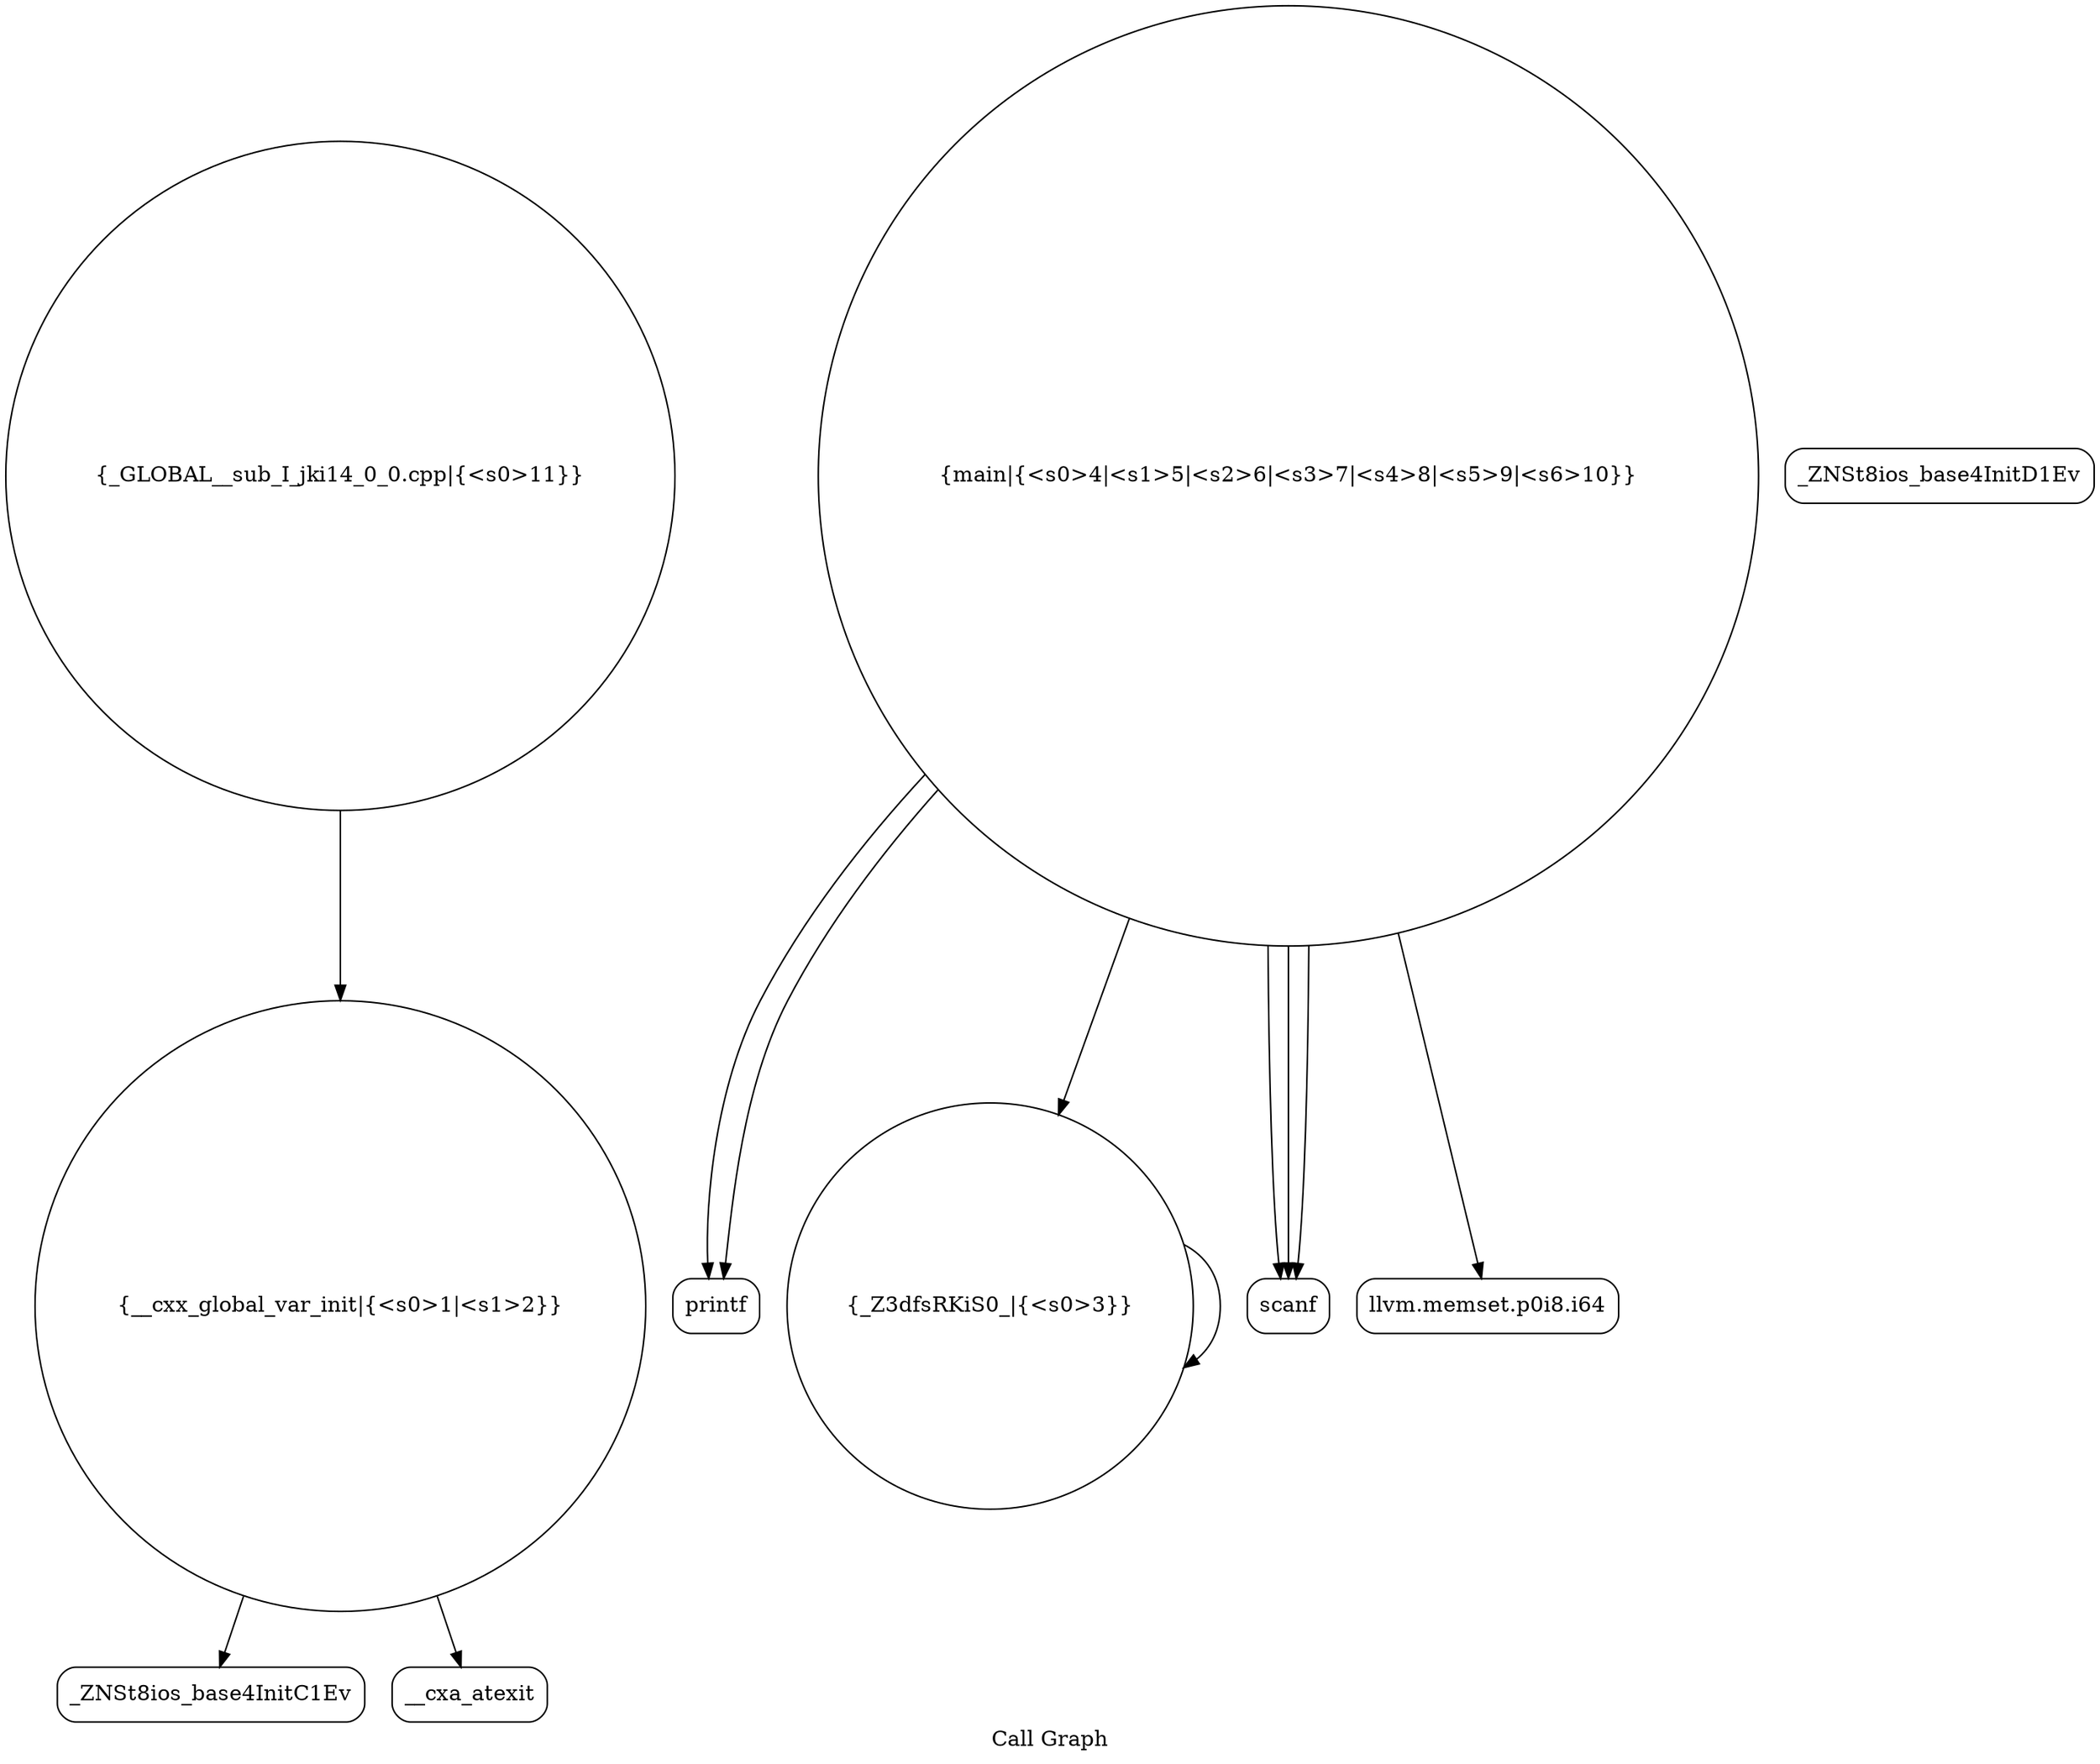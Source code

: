 digraph "Call Graph" {
	label="Call Graph";

	Node0x55cf920de3d0 [shape=record,shape=circle,label="{__cxx_global_var_init|{<s0>1|<s1>2}}"];
	Node0x55cf920de3d0:s0 -> Node0x55cf920de860[color=black];
	Node0x55cf920de3d0:s1 -> Node0x55cf920de960[color=black];
	Node0x55cf920deb60 [shape=record,shape=Mrecord,label="{printf}"];
	Node0x55cf920de8e0 [shape=record,shape=Mrecord,label="{_ZNSt8ios_base4InitD1Ev}"];
	Node0x55cf920dec60 [shape=record,shape=circle,label="{_GLOBAL__sub_I_jki14_0_0.cpp|{<s0>11}}"];
	Node0x55cf920dec60:s0 -> Node0x55cf920de3d0[color=black];
	Node0x55cf920de9e0 [shape=record,shape=circle,label="{_Z3dfsRKiS0_|{<s0>3}}"];
	Node0x55cf920de9e0:s0 -> Node0x55cf920de9e0[color=black];
	Node0x55cf920deae0 [shape=record,shape=Mrecord,label="{scanf}"];
	Node0x55cf920de860 [shape=record,shape=Mrecord,label="{_ZNSt8ios_base4InitC1Ev}"];
	Node0x55cf920debe0 [shape=record,shape=Mrecord,label="{llvm.memset.p0i8.i64}"];
	Node0x55cf920de960 [shape=record,shape=Mrecord,label="{__cxa_atexit}"];
	Node0x55cf920dea60 [shape=record,shape=circle,label="{main|{<s0>4|<s1>5|<s2>6|<s3>7|<s4>8|<s5>9|<s6>10}}"];
	Node0x55cf920dea60:s0 -> Node0x55cf920deae0[color=black];
	Node0x55cf920dea60:s1 -> Node0x55cf920deb60[color=black];
	Node0x55cf920dea60:s2 -> Node0x55cf920deae0[color=black];
	Node0x55cf920dea60:s3 -> Node0x55cf920deae0[color=black];
	Node0x55cf920dea60:s4 -> Node0x55cf920debe0[color=black];
	Node0x55cf920dea60:s5 -> Node0x55cf920de9e0[color=black];
	Node0x55cf920dea60:s6 -> Node0x55cf920deb60[color=black];
}
